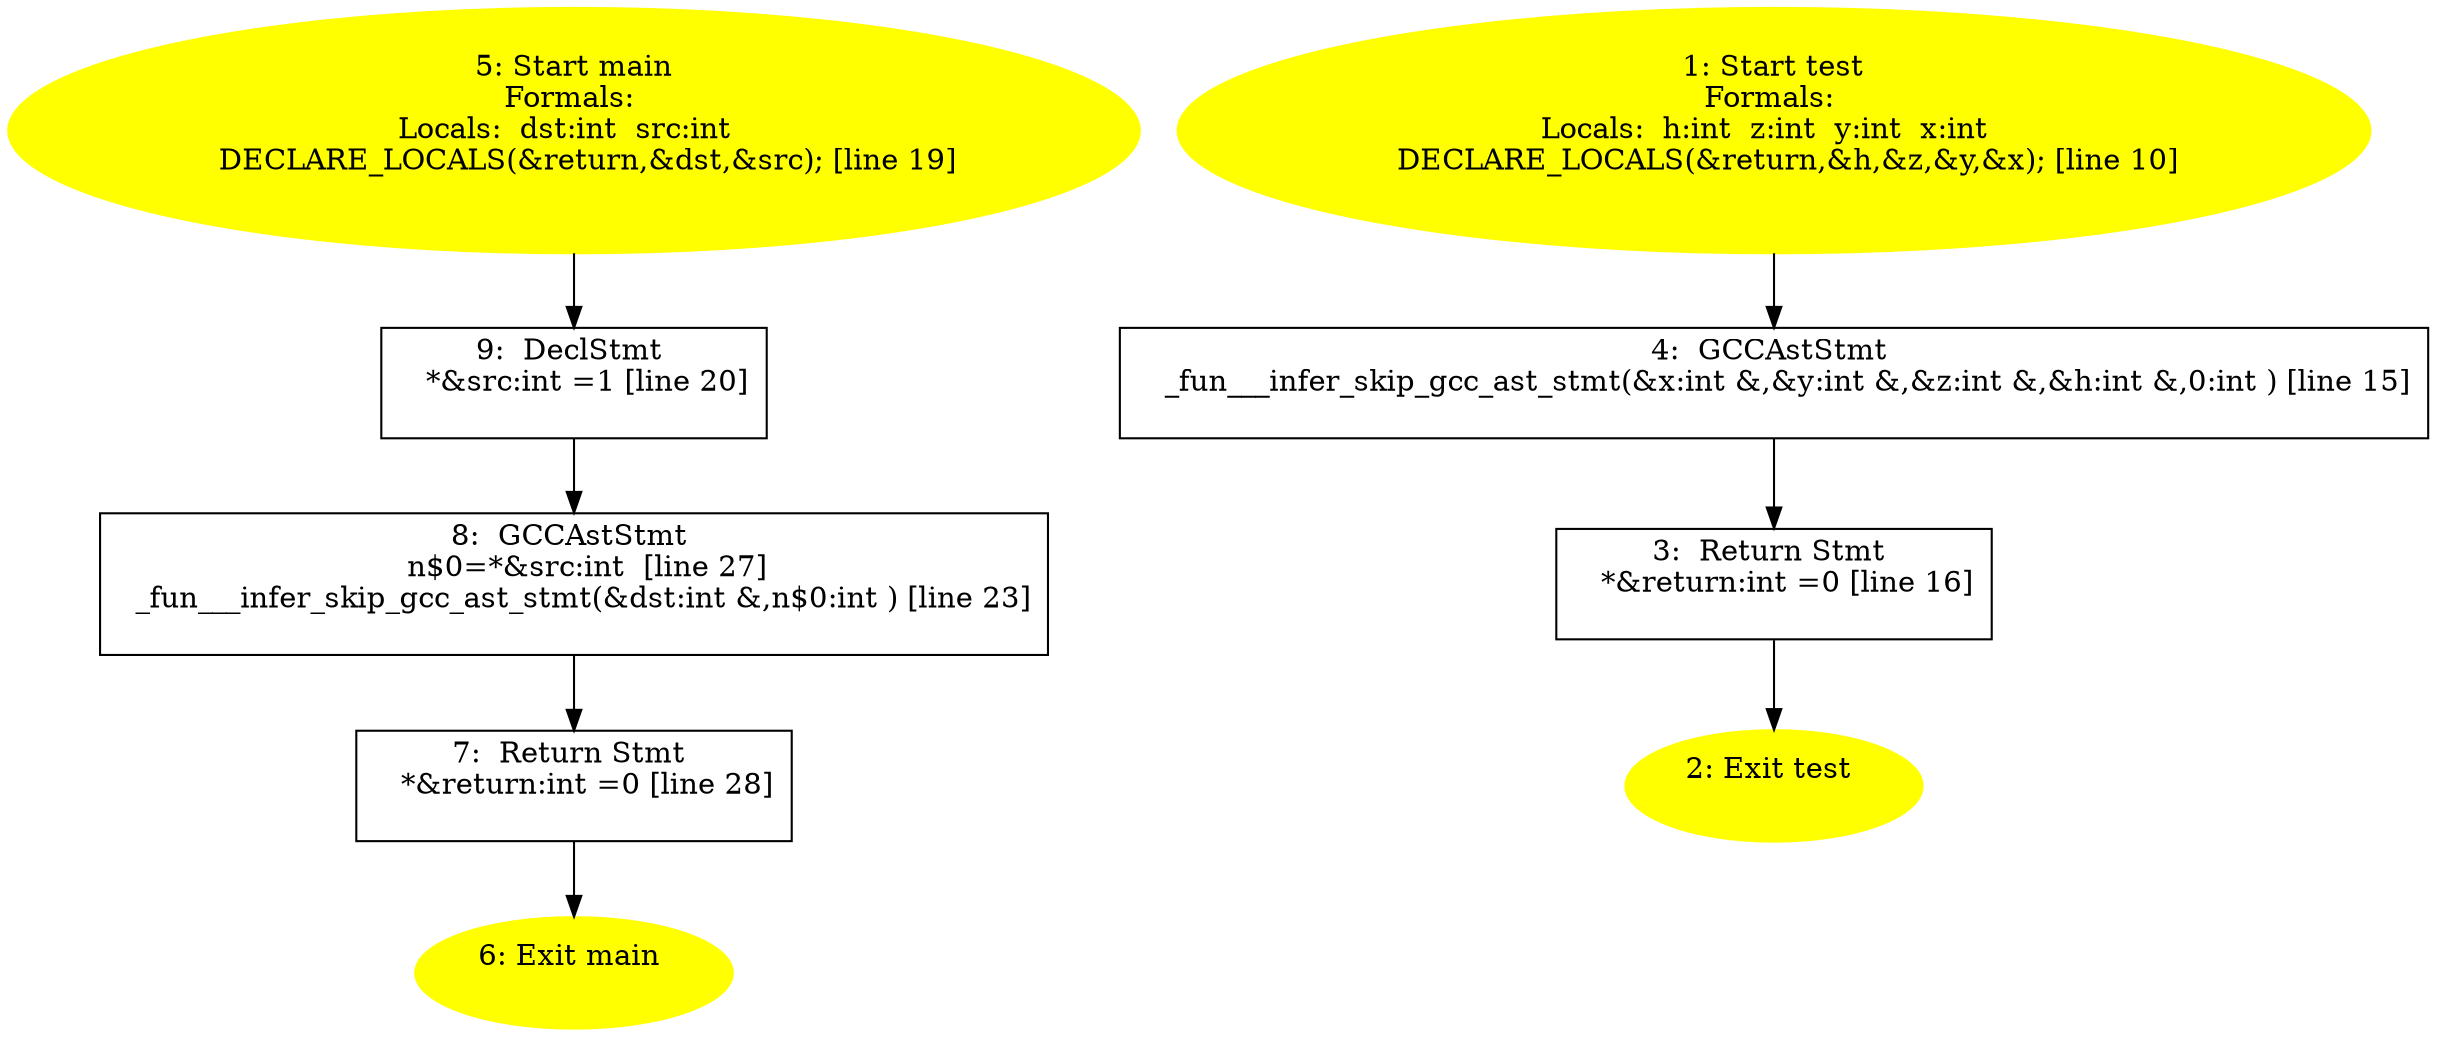 /* @generated */
digraph iCFG {
9 [label="9:  DeclStmt \n   *&src:int =1 [line 20]\n " shape="box"]
	

	 9 -> 8 ;
8 [label="8:  GCCAstStmt \n   n$0=*&src:int  [line 27]\n  _fun___infer_skip_gcc_ast_stmt(&dst:int &,n$0:int ) [line 23]\n " shape="box"]
	

	 8 -> 7 ;
7 [label="7:  Return Stmt \n   *&return:int =0 [line 28]\n " shape="box"]
	

	 7 -> 6 ;
6 [label="6: Exit main \n  " color=yellow style=filled]
	

5 [label="5: Start main\nFormals: \nLocals:  dst:int  src:int  \n   DECLARE_LOCALS(&return,&dst,&src); [line 19]\n " color=yellow style=filled]
	

	 5 -> 9 ;
4 [label="4:  GCCAstStmt \n   _fun___infer_skip_gcc_ast_stmt(&x:int &,&y:int &,&z:int &,&h:int &,0:int ) [line 15]\n " shape="box"]
	

	 4 -> 3 ;
3 [label="3:  Return Stmt \n   *&return:int =0 [line 16]\n " shape="box"]
	

	 3 -> 2 ;
2 [label="2: Exit test \n  " color=yellow style=filled]
	

1 [label="1: Start test\nFormals: \nLocals:  h:int  z:int  y:int  x:int  \n   DECLARE_LOCALS(&return,&h,&z,&y,&x); [line 10]\n " color=yellow style=filled]
	

	 1 -> 4 ;
}
